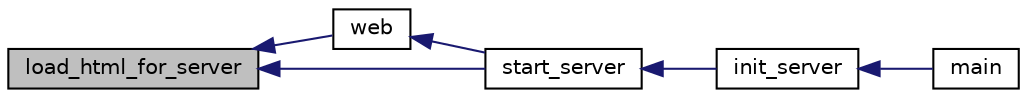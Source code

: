 digraph "load_html_for_server"
{
  edge [fontname="Helvetica",fontsize="10",labelfontname="Helvetica",labelfontsize="10"];
  node [fontname="Helvetica",fontsize="10",shape=record];
  rankdir="LR";
  Node8 [label="load_html_for_server",height=0.2,width=0.4,color="black", fillcolor="grey75", style="filled", fontcolor="black"];
  Node8 -> Node9 [dir="back",color="midnightblue",fontsize="10",style="solid",fontname="Helvetica"];
  Node9 [label="web",height=0.2,width=0.4,color="black", fillcolor="white", style="filled",URL="$_server_8cpp.html#a977c6768e799306a9617df05cdd3adf2"];
  Node9 -> Node10 [dir="back",color="midnightblue",fontsize="10",style="solid",fontname="Helvetica"];
  Node10 [label="start_server",height=0.2,width=0.4,color="black", fillcolor="white", style="filled",URL="$_server_8cpp.html#af2693a5bca6590f846d4c29004b740ce"];
  Node10 -> Node11 [dir="back",color="midnightblue",fontsize="10",style="solid",fontname="Helvetica"];
  Node11 [label="init_server",height=0.2,width=0.4,color="black", fillcolor="white", style="filled",URL="$_server_8hpp.html#ae881f4027925a626405882e99bb6e71e"];
  Node11 -> Node12 [dir="back",color="midnightblue",fontsize="10",style="solid",fontname="Helvetica"];
  Node12 [label="main",height=0.2,width=0.4,color="black", fillcolor="white", style="filled",URL="$main_8cpp.html#a0ddf1224851353fc92bfbff6f499fa97"];
  Node8 -> Node10 [dir="back",color="midnightblue",fontsize="10",style="solid",fontname="Helvetica"];
}

